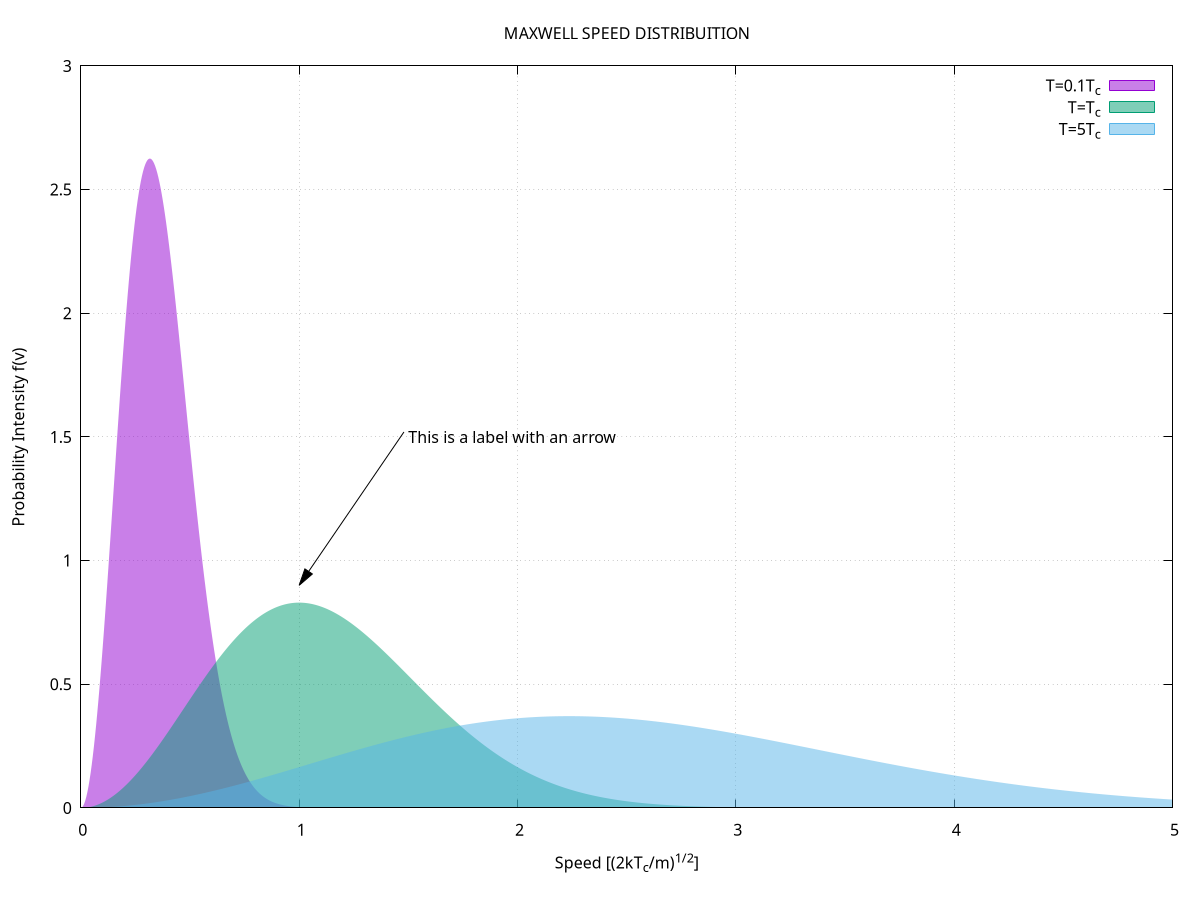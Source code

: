 #
#   Simple Gnuplot Template for easy visualization
#   
#   Note: This script uses Windows Fonts!
#   Diogo Ribeiro 16/06/20

reset
#..... Terminals .....
set terminal pngcairo enhanced font "Bahnschrift SemiLight,12" fontscale 1.0 size 1000,700 background rgb 'white'
set output "simple_plot_template.png"

#..... Styles .....
set style fill transparent solid 0.5
set key 
set samples 1000
set grid

#..... Labels and Titles .....
set title "MAXWELL SPEED DISTRIBUITION"
set xlabel "Speed [(2kT_c/m)^{1/2}]"
set ylabel "Probability Intensity f(v)"
set label "This is a label with an arrow" at 1.5,1.5
set arrow from  1.48,1.52 to 1,0.9 filled lc -1

#..... Ranges ..... 
set xrange[0:5]
set yrange[0:3]

#..... Functions .....
f(v,T)=4/sqrt(pi*T**3)*exp(-v**2/T)*v**2

#..... Ploting  .....
plot    f(x,0.1) w filledcurves x1 title "T=0.1T_c",\
        f(x,1)   w filledcurves x1 title "T=T_c",\
        f(x,5)   w filledcurves x1 title "T=5T_c"

#..... Reset .....
set output
reset
